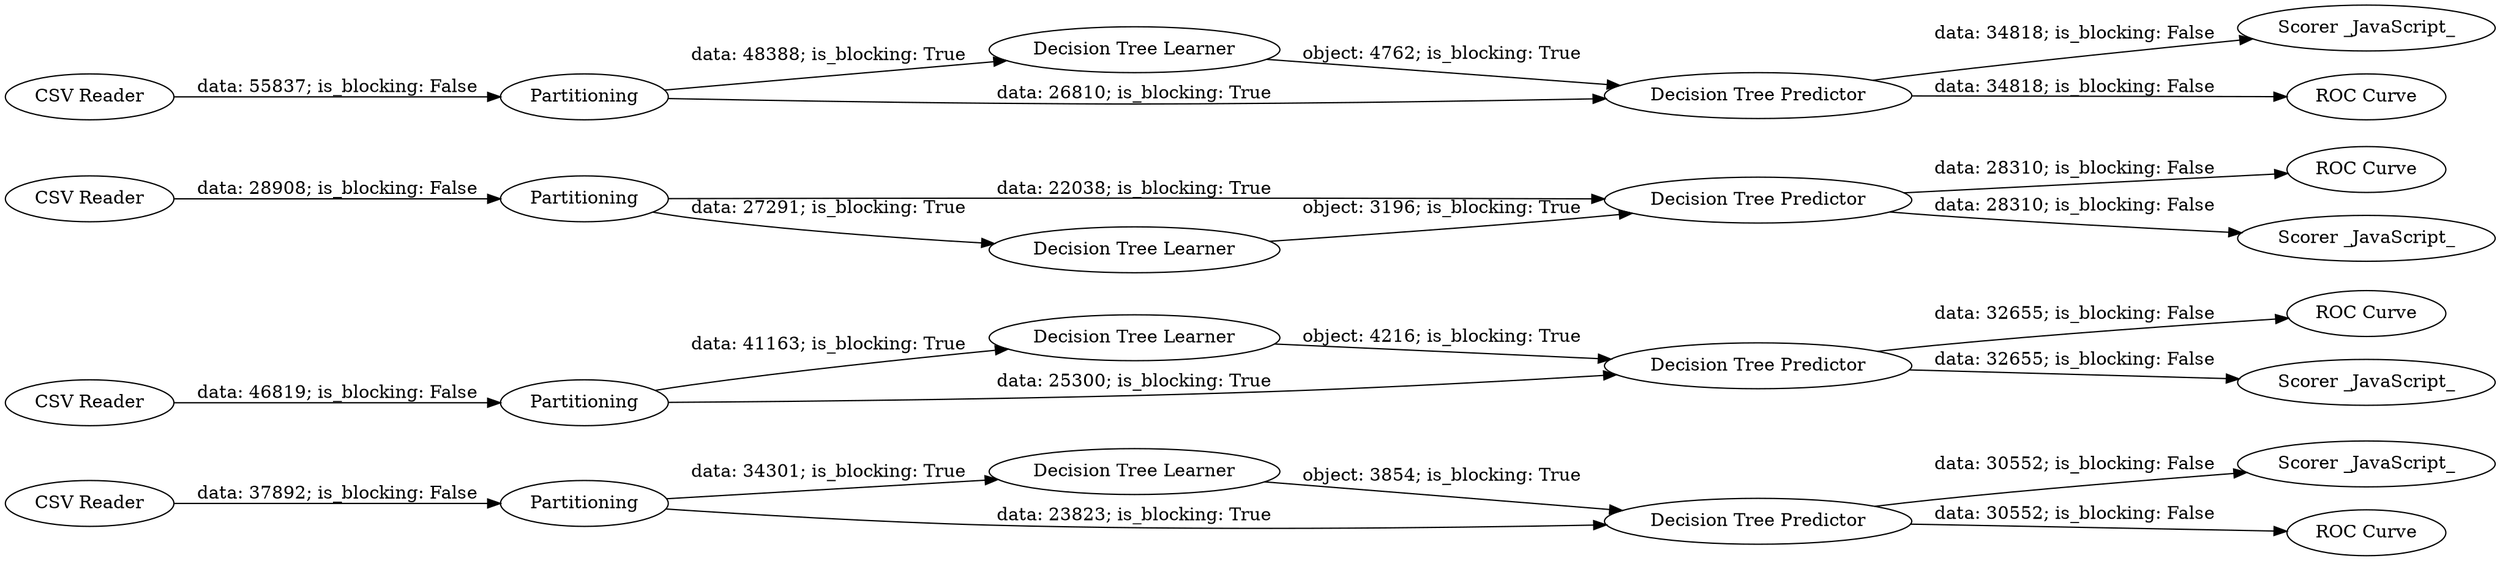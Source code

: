 digraph {
	"-798545842610133399_78" [label="Decision Tree Learner"]
	"-798545842610133399_80" [label=Partitioning]
	"-798545842610133399_68" [label="ROC Curve"]
	"-798545842610133399_69" [label="Scorer _JavaScript_"]
	"-798545842610133399_82" [label="ROC Curve"]
	"-798545842610133399_75" [label=Partitioning]
	"-798545842610133399_79" [label="Decision Tree Learner"]
	"-798545842610133399_76" [label="Decision Tree Predictor"]
	"-798545842610133399_77" [label="Scorer _JavaScript_"]
	"-798545842610133399_74" [label="ROC Curve"]
	"-798545842610133399_63" [label=Partitioning]
	"-798545842610133399_73" [label="CSV Reader"]
	"-798545842610133399_87" [label=Partitioning]
	"-798545842610133399_65" [label="Decision Tree Predictor"]
	"-798545842610133399_84" [label="Scorer _JavaScript_"]
	"-798545842610133399_64" [label="Decision Tree Learner"]
	"-798545842610133399_83" [label="Decision Tree Predictor"]
	"-798545842610133399_88" [label="Decision Tree Learner"]
	"-798545842610133399_86" [label="ROC Curve"]
	"-798545842610133399_85" [label="Decision Tree Predictor"]
	"-798545842610133399_81" [label="Scorer _JavaScript_"]
	"-798545842610133399_71" [label="CSV Reader"]
	"-798545842610133399_72" [label="CSV Reader"]
	"-798545842610133399_70" [label="CSV Reader"]
	"-798545842610133399_87" -> "-798545842610133399_88" [label="data: 48388; is_blocking: True"]
	"-798545842610133399_65" -> "-798545842610133399_68" [label="data: 28310; is_blocking: False"]
	"-798545842610133399_78" -> "-798545842610133399_76" [label="object: 3854; is_blocking: True"]
	"-798545842610133399_80" -> "-798545842610133399_83" [label="data: 25300; is_blocking: True"]
	"-798545842610133399_83" -> "-798545842610133399_81" [label="data: 32655; is_blocking: False"]
	"-798545842610133399_83" -> "-798545842610133399_82" [label="data: 32655; is_blocking: False"]
	"-798545842610133399_88" -> "-798545842610133399_85" [label="object: 4762; is_blocking: True"]
	"-798545842610133399_75" -> "-798545842610133399_78" [label="data: 34301; is_blocking: True"]
	"-798545842610133399_85" -> "-798545842610133399_84" [label="data: 34818; is_blocking: False"]
	"-798545842610133399_63" -> "-798545842610133399_64" [label="data: 27291; is_blocking: True"]
	"-798545842610133399_73" -> "-798545842610133399_87" [label="data: 55837; is_blocking: False"]
	"-798545842610133399_64" -> "-798545842610133399_65" [label="object: 3196; is_blocking: True"]
	"-798545842610133399_76" -> "-798545842610133399_77" [label="data: 30552; is_blocking: False"]
	"-798545842610133399_63" -> "-798545842610133399_65" [label="data: 22038; is_blocking: True"]
	"-798545842610133399_72" -> "-798545842610133399_80" [label="data: 46819; is_blocking: False"]
	"-798545842610133399_75" -> "-798545842610133399_76" [label="data: 23823; is_blocking: True"]
	"-798545842610133399_85" -> "-798545842610133399_86" [label="data: 34818; is_blocking: False"]
	"-798545842610133399_79" -> "-798545842610133399_83" [label="object: 4216; is_blocking: True"]
	"-798545842610133399_76" -> "-798545842610133399_74" [label="data: 30552; is_blocking: False"]
	"-798545842610133399_87" -> "-798545842610133399_85" [label="data: 26810; is_blocking: True"]
	"-798545842610133399_70" -> "-798545842610133399_63" [label="data: 28908; is_blocking: False"]
	"-798545842610133399_80" -> "-798545842610133399_79" [label="data: 41163; is_blocking: True"]
	"-798545842610133399_71" -> "-798545842610133399_75" [label="data: 37892; is_blocking: False"]
	"-798545842610133399_65" -> "-798545842610133399_69" [label="data: 28310; is_blocking: False"]
	rankdir=LR
}
